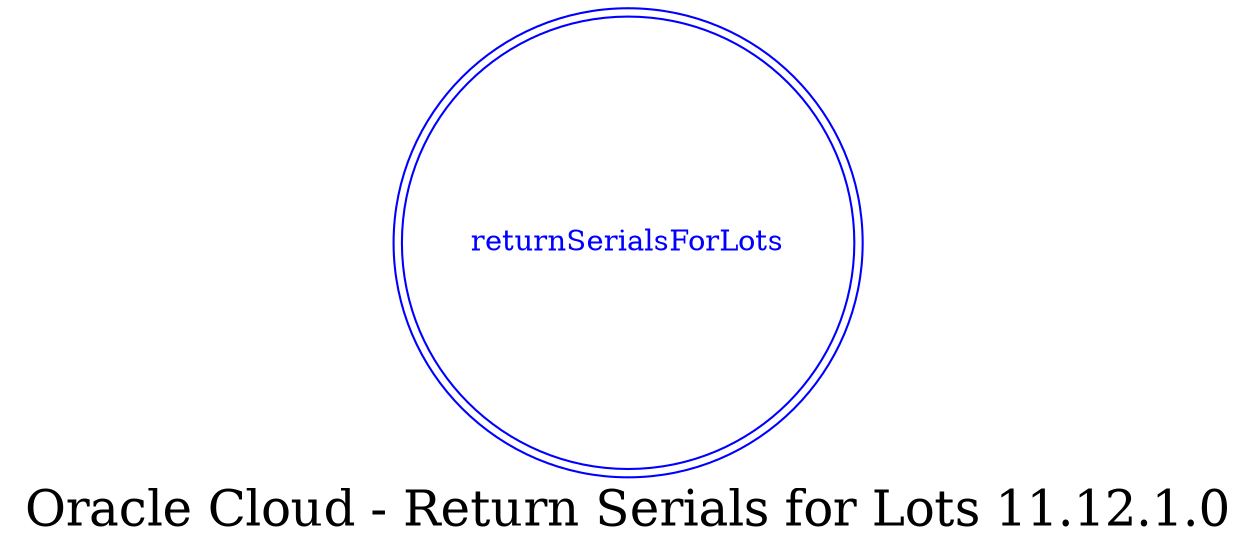 digraph LexiconGraph {
graph[label="Oracle Cloud - Return Serials for Lots 11.12.1.0", fontsize=24]
splines=true
"returnSerialsForLots" [color=blue, fontcolor=blue, shape=doublecircle]
}
